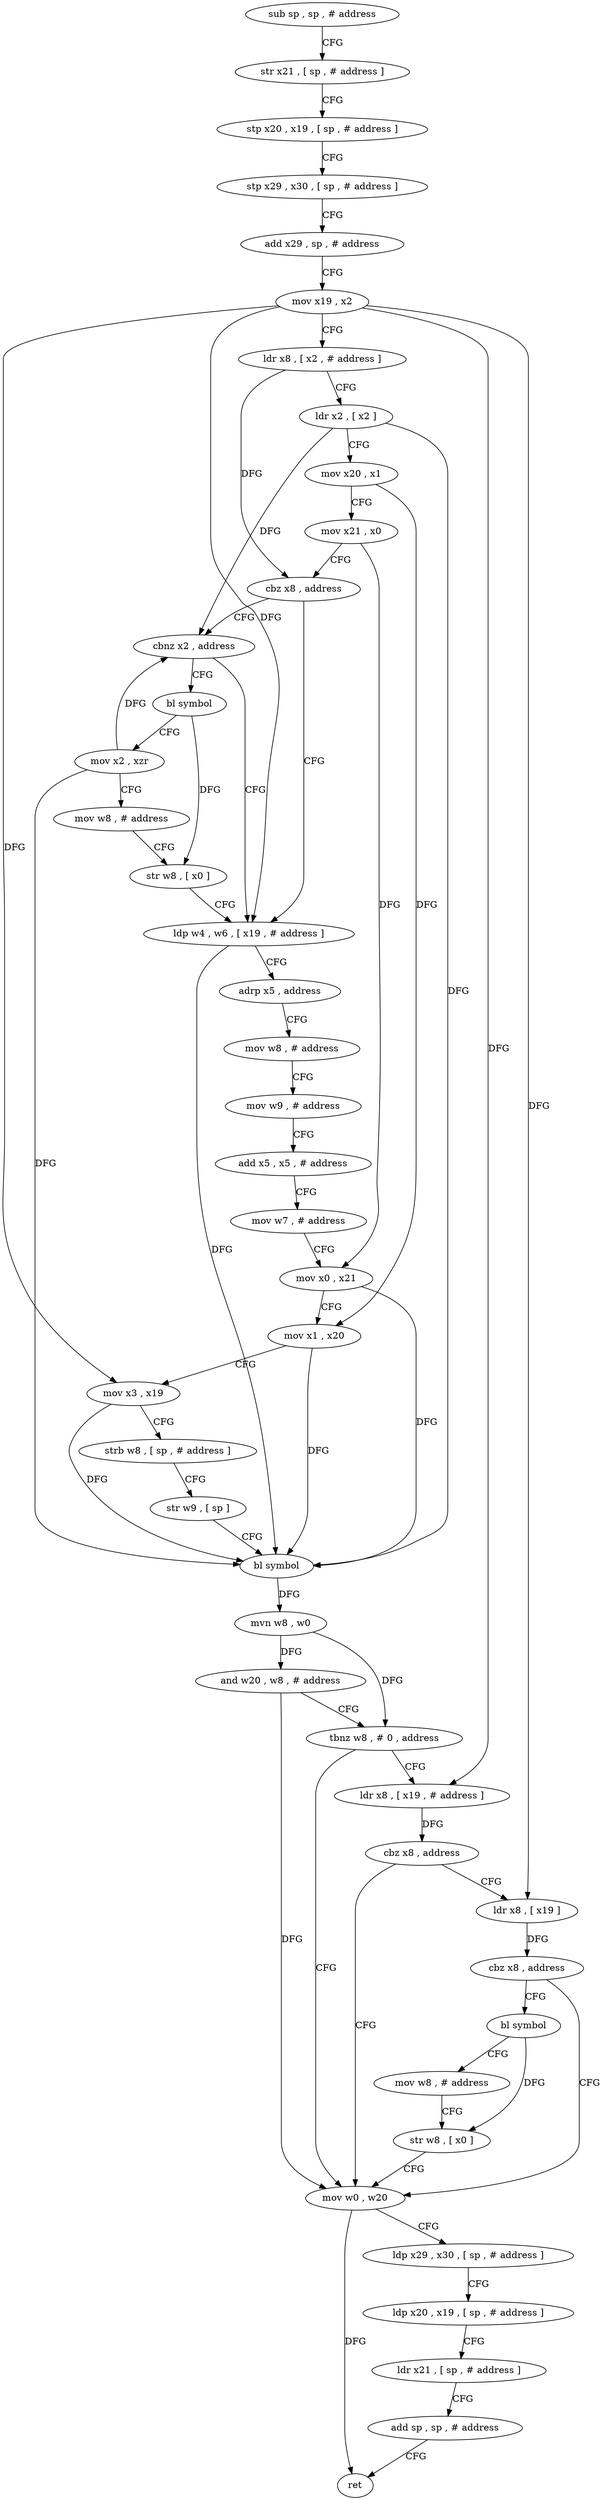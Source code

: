 digraph "func" {
"4202396" [label = "sub sp , sp , # address" ]
"4202400" [label = "str x21 , [ sp , # address ]" ]
"4202404" [label = "stp x20 , x19 , [ sp , # address ]" ]
"4202408" [label = "stp x29 , x30 , [ sp , # address ]" ]
"4202412" [label = "add x29 , sp , # address" ]
"4202416" [label = "mov x19 , x2" ]
"4202420" [label = "ldr x8 , [ x2 , # address ]" ]
"4202424" [label = "ldr x2 , [ x2 ]" ]
"4202428" [label = "mov x20 , x1" ]
"4202432" [label = "mov x21 , x0" ]
"4202436" [label = "cbz x8 , address" ]
"4202460" [label = "ldp w4 , w6 , [ x19 , # address ]" ]
"4202440" [label = "cbnz x2 , address" ]
"4202464" [label = "adrp x5 , address" ]
"4202468" [label = "mov w8 , # address" ]
"4202472" [label = "mov w9 , # address" ]
"4202476" [label = "add x5 , x5 , # address" ]
"4202480" [label = "mov w7 , # address" ]
"4202484" [label = "mov x0 , x21" ]
"4202488" [label = "mov x1 , x20" ]
"4202492" [label = "mov x3 , x19" ]
"4202496" [label = "strb w8 , [ sp , # address ]" ]
"4202500" [label = "str w9 , [ sp ]" ]
"4202504" [label = "bl symbol" ]
"4202508" [label = "mvn w8 , w0" ]
"4202512" [label = "and w20 , w8 , # address" ]
"4202516" [label = "tbnz w8 , # 0 , address" ]
"4202548" [label = "mov w0 , w20" ]
"4202520" [label = "ldr x8 , [ x19 , # address ]" ]
"4202444" [label = "bl symbol" ]
"4202552" [label = "ldp x29 , x30 , [ sp , # address ]" ]
"4202556" [label = "ldp x20 , x19 , [ sp , # address ]" ]
"4202560" [label = "ldr x21 , [ sp , # address ]" ]
"4202564" [label = "add sp , sp , # address" ]
"4202568" [label = "ret" ]
"4202524" [label = "cbz x8 , address" ]
"4202528" [label = "ldr x8 , [ x19 ]" ]
"4202448" [label = "mov x2 , xzr" ]
"4202452" [label = "mov w8 , # address" ]
"4202456" [label = "str w8 , [ x0 ]" ]
"4202532" [label = "cbz x8 , address" ]
"4202536" [label = "bl symbol" ]
"4202540" [label = "mov w8 , # address" ]
"4202544" [label = "str w8 , [ x0 ]" ]
"4202396" -> "4202400" [ label = "CFG" ]
"4202400" -> "4202404" [ label = "CFG" ]
"4202404" -> "4202408" [ label = "CFG" ]
"4202408" -> "4202412" [ label = "CFG" ]
"4202412" -> "4202416" [ label = "CFG" ]
"4202416" -> "4202420" [ label = "CFG" ]
"4202416" -> "4202460" [ label = "DFG" ]
"4202416" -> "4202492" [ label = "DFG" ]
"4202416" -> "4202520" [ label = "DFG" ]
"4202416" -> "4202528" [ label = "DFG" ]
"4202420" -> "4202424" [ label = "CFG" ]
"4202420" -> "4202436" [ label = "DFG" ]
"4202424" -> "4202428" [ label = "CFG" ]
"4202424" -> "4202504" [ label = "DFG" ]
"4202424" -> "4202440" [ label = "DFG" ]
"4202428" -> "4202432" [ label = "CFG" ]
"4202428" -> "4202488" [ label = "DFG" ]
"4202432" -> "4202436" [ label = "CFG" ]
"4202432" -> "4202484" [ label = "DFG" ]
"4202436" -> "4202460" [ label = "CFG" ]
"4202436" -> "4202440" [ label = "CFG" ]
"4202460" -> "4202464" [ label = "CFG" ]
"4202460" -> "4202504" [ label = "DFG" ]
"4202440" -> "4202460" [ label = "CFG" ]
"4202440" -> "4202444" [ label = "CFG" ]
"4202464" -> "4202468" [ label = "CFG" ]
"4202468" -> "4202472" [ label = "CFG" ]
"4202472" -> "4202476" [ label = "CFG" ]
"4202476" -> "4202480" [ label = "CFG" ]
"4202480" -> "4202484" [ label = "CFG" ]
"4202484" -> "4202488" [ label = "CFG" ]
"4202484" -> "4202504" [ label = "DFG" ]
"4202488" -> "4202492" [ label = "CFG" ]
"4202488" -> "4202504" [ label = "DFG" ]
"4202492" -> "4202496" [ label = "CFG" ]
"4202492" -> "4202504" [ label = "DFG" ]
"4202496" -> "4202500" [ label = "CFG" ]
"4202500" -> "4202504" [ label = "CFG" ]
"4202504" -> "4202508" [ label = "DFG" ]
"4202508" -> "4202512" [ label = "DFG" ]
"4202508" -> "4202516" [ label = "DFG" ]
"4202512" -> "4202516" [ label = "CFG" ]
"4202512" -> "4202548" [ label = "DFG" ]
"4202516" -> "4202548" [ label = "CFG" ]
"4202516" -> "4202520" [ label = "CFG" ]
"4202548" -> "4202552" [ label = "CFG" ]
"4202548" -> "4202568" [ label = "DFG" ]
"4202520" -> "4202524" [ label = "DFG" ]
"4202444" -> "4202448" [ label = "CFG" ]
"4202444" -> "4202456" [ label = "DFG" ]
"4202552" -> "4202556" [ label = "CFG" ]
"4202556" -> "4202560" [ label = "CFG" ]
"4202560" -> "4202564" [ label = "CFG" ]
"4202564" -> "4202568" [ label = "CFG" ]
"4202524" -> "4202548" [ label = "CFG" ]
"4202524" -> "4202528" [ label = "CFG" ]
"4202528" -> "4202532" [ label = "DFG" ]
"4202448" -> "4202452" [ label = "CFG" ]
"4202448" -> "4202440" [ label = "DFG" ]
"4202448" -> "4202504" [ label = "DFG" ]
"4202452" -> "4202456" [ label = "CFG" ]
"4202456" -> "4202460" [ label = "CFG" ]
"4202532" -> "4202548" [ label = "CFG" ]
"4202532" -> "4202536" [ label = "CFG" ]
"4202536" -> "4202540" [ label = "CFG" ]
"4202536" -> "4202544" [ label = "DFG" ]
"4202540" -> "4202544" [ label = "CFG" ]
"4202544" -> "4202548" [ label = "CFG" ]
}
